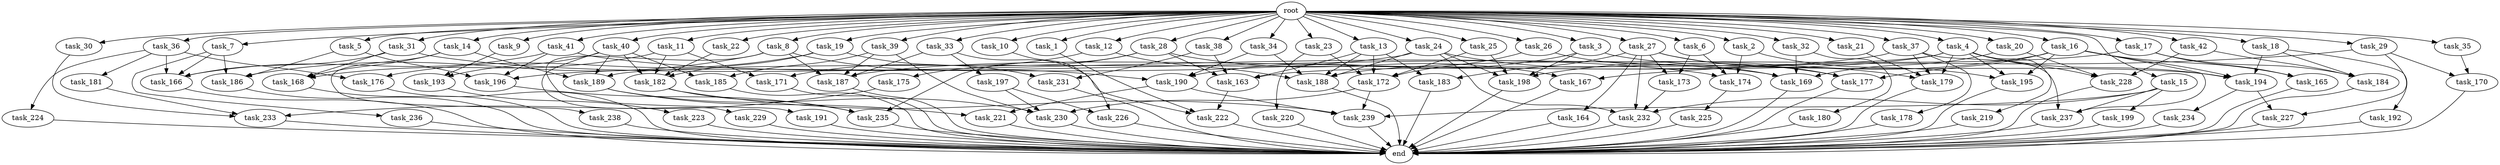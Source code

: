 digraph G {
  task_189 [size="1889785610.240000"];
  task_220 [size="5497558138.880000"];
  task_221 [size="9706626088.960001"];
  task_15 [size="10.240000"];
  task_229 [size="773094113.280000"];
  task_175 [size="773094113.280000"];
  task_9 [size="10.240000"];
  task_163 [size="2662879723.520000"];
  task_183 [size="1116691496.960000"];
  task_4 [size="10.240000"];
  task_179 [size="6098853560.320000"];
  task_166 [size="14259291422.720001"];
  task_13 [size="10.240000"];
  task_14 [size="10.240000"];
  task_174 [size="10050223472.639999"];
  task_3 [size="10.240000"];
  task_235 [size="8504035246.080000"];
  task_192 [size="2147483648.000000"];
  task_5 [size="10.240000"];
  task_169 [size="12197707120.639999"];
  task_199 [size="3092376453.120000"];
  task_20 [size="10.240000"];
  task_185 [size="1116691496.960000"];
  task_231 [size="2491081031.680000"];
  task_26 [size="10.240000"];
  task_28 [size="10.240000"];
  task_42 [size="10.240000"];
  task_233 [size="5239860101.120000"];
  task_2 [size="10.240000"];
  task_186 [size="4896262717.440001"];
  task_172 [size="8761733283.840000"];
  task_7 [size="10.240000"];
  task_176 [size="7645041786.880000"];
  task_25 [size="10.240000"];
  task_40 [size="10.240000"];
  task_21 [size="10.240000"];
  task_31 [size="10.240000"];
  task_188 [size="16664473108.480000"];
  task_232 [size="9620726743.040001"];
  task_191 [size="4209067950.080000"];
  task_23 [size="10.240000"];
  task_165 [size="9706626088.960001"];
  task_194 [size="13915694039.040001"];
  task_238 [size="343597383.680000"];
  task_193 [size="6270652252.160000"];
  task_237 [size="9363028705.280001"];
  task_224 [size="5497558138.880000"];
  task_29 [size="10.240000"];
  task_1 [size="10.240000"];
  task_197 [size="2147483648.000000"];
  task_195 [size="11768210391.040001"];
  task_173 [size="687194767.360000"];
  task_236 [size="343597383.680000"];
  task_223 [size="2147483648.000000"];
  task_198 [size="14431090114.559999"];
  task_184 [size="7129645711.360001"];
  task_24 [size="10.240000"];
  task_18 [size="10.240000"];
  task_181 [size="5497558138.880000"];
  task_167 [size="1116691496.960000"];
  task_226 [size="8418135900.160000"];
  task_170 [size="1717986918.400000"];
  task_32 [size="10.240000"];
  task_12 [size="10.240000"];
  task_230 [size="12970801233.920000"];
  task_22 [size="10.240000"];
  task_19 [size="10.240000"];
  task_41 [size="10.240000"];
  task_168 [size="11510512353.280001"];
  task_222 [size="11854109736.960001"];
  task_177 [size="8933531975.680000"];
  task_164 [size="343597383.680000"];
  task_16 [size="10.240000"];
  task_30 [size="10.240000"];
  task_39 [size="10.240000"];
  task_8 [size="10.240000"];
  task_34 [size="10.240000"];
  task_180 [size="343597383.680000"];
  root [size="0.000000"];
  task_17 [size="10.240000"];
  end [size="0.000000"];
  task_178 [size="773094113.280000"];
  task_10 [size="10.240000"];
  task_219 [size="773094113.280000"];
  task_27 [size="10.240000"];
  task_182 [size="16836271800.320000"];
  task_6 [size="10.240000"];
  task_37 [size="10.240000"];
  task_35 [size="10.240000"];
  task_33 [size="10.240000"];
  task_225 [size="8589934592.000000"];
  task_239 [size="19756849561.600002"];
  task_228 [size="7043746365.440001"];
  task_38 [size="10.240000"];
  task_234 [size="3092376453.120000"];
  task_196 [size="7645041786.880000"];
  task_190 [size="12799002542.080000"];
  task_171 [size="12455405158.400000"];
  task_187 [size="7473243095.040000"];
  task_11 [size="10.240000"];
  task_227 [size="3435973836.800000"];
  task_36 [size="10.240000"];

  task_189 -> task_221 [size="411041792.000000"];
  task_189 -> task_230 [size="411041792.000000"];
  task_220 -> end [size="1.000000"];
  task_221 -> end [size="1.000000"];
  task_15 -> task_239 [size="301989888.000000"];
  task_15 -> task_199 [size="301989888.000000"];
  task_15 -> task_237 [size="301989888.000000"];
  task_15 -> task_232 [size="301989888.000000"];
  task_229 -> end [size="1.000000"];
  task_175 -> task_233 [size="134217728.000000"];
  task_9 -> task_193 [size="536870912.000000"];
  task_163 -> task_222 [size="411041792.000000"];
  task_183 -> end [size="1.000000"];
  task_4 -> task_189 [size="75497472.000000"];
  task_4 -> task_219 [size="75497472.000000"];
  task_4 -> task_195 [size="75497472.000000"];
  task_4 -> task_179 [size="75497472.000000"];
  task_4 -> task_163 [size="75497472.000000"];
  task_4 -> task_228 [size="75497472.000000"];
  task_4 -> task_194 [size="75497472.000000"];
  task_179 -> end [size="1.000000"];
  task_166 -> end [size="1.000000"];
  task_13 -> task_188 [size="75497472.000000"];
  task_13 -> task_183 [size="75497472.000000"];
  task_13 -> task_172 [size="75497472.000000"];
  task_13 -> task_163 [size="75497472.000000"];
  task_14 -> task_168 [size="33554432.000000"];
  task_14 -> task_189 [size="33554432.000000"];
  task_14 -> task_238 [size="33554432.000000"];
  task_174 -> task_225 [size="838860800.000000"];
  task_3 -> task_198 [size="536870912.000000"];
  task_3 -> task_190 [size="536870912.000000"];
  task_3 -> task_194 [size="536870912.000000"];
  task_235 -> end [size="1.000000"];
  task_192 -> end [size="1.000000"];
  task_5 -> task_186 [size="33554432.000000"];
  task_5 -> task_196 [size="33554432.000000"];
  task_169 -> end [size="1.000000"];
  task_199 -> end [size="1.000000"];
  task_20 -> task_228 [size="536870912.000000"];
  task_20 -> task_169 [size="536870912.000000"];
  task_185 -> end [size="1.000000"];
  task_231 -> end [size="1.000000"];
  task_26 -> task_169 [size="209715200.000000"];
  task_26 -> task_172 [size="209715200.000000"];
  task_28 -> task_167 [size="75497472.000000"];
  task_28 -> task_235 [size="75497472.000000"];
  task_28 -> task_175 [size="75497472.000000"];
  task_28 -> task_163 [size="75497472.000000"];
  task_42 -> task_228 [size="75497472.000000"];
  task_42 -> task_184 [size="75497472.000000"];
  task_233 -> end [size="1.000000"];
  task_2 -> task_195 [size="536870912.000000"];
  task_2 -> task_174 [size="536870912.000000"];
  task_186 -> end [size="1.000000"];
  task_172 -> task_239 [size="411041792.000000"];
  task_172 -> task_230 [size="411041792.000000"];
  task_7 -> task_186 [size="33554432.000000"];
  task_7 -> task_166 [size="33554432.000000"];
  task_7 -> task_236 [size="33554432.000000"];
  task_176 -> end [size="1.000000"];
  task_25 -> task_198 [size="33554432.000000"];
  task_25 -> task_172 [size="33554432.000000"];
  task_40 -> task_189 [size="75497472.000000"];
  task_40 -> task_229 [size="75497472.000000"];
  task_40 -> task_182 [size="75497472.000000"];
  task_40 -> task_193 [size="75497472.000000"];
  task_40 -> task_185 [size="75497472.000000"];
  task_21 -> task_179 [size="411041792.000000"];
  task_31 -> task_168 [size="411041792.000000"];
  task_31 -> task_166 [size="411041792.000000"];
  task_31 -> task_174 [size="411041792.000000"];
  task_188 -> end [size="1.000000"];
  task_232 -> end [size="1.000000"];
  task_191 -> end [size="1.000000"];
  task_23 -> task_220 [size="536870912.000000"];
  task_23 -> task_172 [size="536870912.000000"];
  task_165 -> end [size="1.000000"];
  task_194 -> task_227 [size="301989888.000000"];
  task_194 -> task_234 [size="301989888.000000"];
  task_238 -> end [size="1.000000"];
  task_193 -> task_223 [size="209715200.000000"];
  task_237 -> end [size="1.000000"];
  task_224 -> end [size="1.000000"];
  task_29 -> task_167 [size="33554432.000000"];
  task_29 -> task_227 [size="33554432.000000"];
  task_29 -> task_170 [size="33554432.000000"];
  task_1 -> task_222 [size="536870912.000000"];
  task_197 -> task_226 [size="411041792.000000"];
  task_197 -> task_230 [size="411041792.000000"];
  task_195 -> end [size="1.000000"];
  task_173 -> task_232 [size="301989888.000000"];
  task_236 -> end [size="1.000000"];
  task_223 -> end [size="1.000000"];
  task_198 -> end [size="1.000000"];
  task_184 -> end [size="1.000000"];
  task_24 -> task_198 [size="301989888.000000"];
  task_24 -> task_188 [size="301989888.000000"];
  task_24 -> task_232 [size="301989888.000000"];
  task_24 -> task_177 [size="301989888.000000"];
  task_24 -> task_196 [size="301989888.000000"];
  task_18 -> task_192 [size="209715200.000000"];
  task_18 -> task_194 [size="209715200.000000"];
  task_18 -> task_184 [size="209715200.000000"];
  task_181 -> task_233 [size="75497472.000000"];
  task_167 -> end [size="1.000000"];
  task_226 -> end [size="1.000000"];
  task_170 -> end [size="1.000000"];
  task_32 -> task_180 [size="33554432.000000"];
  task_32 -> task_169 [size="33554432.000000"];
  task_12 -> task_188 [size="536870912.000000"];
  task_12 -> task_171 [size="536870912.000000"];
  task_230 -> end [size="1.000000"];
  task_22 -> task_182 [size="679477248.000000"];
  task_19 -> task_231 [size="209715200.000000"];
  task_19 -> task_176 [size="209715200.000000"];
  task_19 -> task_182 [size="209715200.000000"];
  task_41 -> task_196 [size="411041792.000000"];
  task_41 -> task_169 [size="411041792.000000"];
  task_41 -> task_166 [size="411041792.000000"];
  task_168 -> end [size="1.000000"];
  task_222 -> end [size="1.000000"];
  task_177 -> end [size="1.000000"];
  task_164 -> end [size="1.000000"];
  task_16 -> task_198 [size="536870912.000000"];
  task_16 -> task_165 [size="536870912.000000"];
  task_16 -> task_195 [size="536870912.000000"];
  task_16 -> task_177 [size="536870912.000000"];
  task_16 -> task_194 [size="536870912.000000"];
  task_16 -> task_237 [size="536870912.000000"];
  task_30 -> task_233 [size="301989888.000000"];
  task_39 -> task_185 [size="33554432.000000"];
  task_39 -> task_230 [size="33554432.000000"];
  task_39 -> task_187 [size="33554432.000000"];
  task_8 -> task_186 [size="411041792.000000"];
  task_8 -> task_190 [size="411041792.000000"];
  task_8 -> task_191 [size="411041792.000000"];
  task_8 -> task_187 [size="411041792.000000"];
  task_34 -> task_188 [size="301989888.000000"];
  task_34 -> task_190 [size="301989888.000000"];
  task_180 -> end [size="1.000000"];
  root -> task_39 [size="1.000000"];
  root -> task_26 [size="1.000000"];
  root -> task_8 [size="1.000000"];
  root -> task_34 [size="1.000000"];
  root -> task_28 [size="1.000000"];
  root -> task_15 [size="1.000000"];
  root -> task_2 [size="1.000000"];
  root -> task_17 [size="1.000000"];
  root -> task_9 [size="1.000000"];
  root -> task_6 [size="1.000000"];
  root -> task_40 [size="1.000000"];
  root -> task_10 [size="1.000000"];
  root -> task_27 [size="1.000000"];
  root -> task_7 [size="1.000000"];
  root -> task_4 [size="1.000000"];
  root -> task_24 [size="1.000000"];
  root -> task_25 [size="1.000000"];
  root -> task_18 [size="1.000000"];
  root -> task_33 [size="1.000000"];
  root -> task_35 [size="1.000000"];
  root -> task_13 [size="1.000000"];
  root -> task_31 [size="1.000000"];
  root -> task_14 [size="1.000000"];
  root -> task_1 [size="1.000000"];
  root -> task_23 [size="1.000000"];
  root -> task_11 [size="1.000000"];
  root -> task_3 [size="1.000000"];
  root -> task_37 [size="1.000000"];
  root -> task_20 [size="1.000000"];
  root -> task_29 [size="1.000000"];
  root -> task_32 [size="1.000000"];
  root -> task_5 [size="1.000000"];
  root -> task_12 [size="1.000000"];
  root -> task_38 [size="1.000000"];
  root -> task_22 [size="1.000000"];
  root -> task_19 [size="1.000000"];
  root -> task_41 [size="1.000000"];
  root -> task_36 [size="1.000000"];
  root -> task_21 [size="1.000000"];
  root -> task_16 [size="1.000000"];
  root -> task_42 [size="1.000000"];
  root -> task_30 [size="1.000000"];
  task_17 -> task_188 [size="411041792.000000"];
  task_17 -> task_165 [size="411041792.000000"];
  task_17 -> task_184 [size="411041792.000000"];
  task_178 -> end [size="1.000000"];
  task_10 -> task_226 [size="411041792.000000"];
  task_219 -> end [size="1.000000"];
  task_27 -> task_232 [size="33554432.000000"];
  task_27 -> task_183 [size="33554432.000000"];
  task_27 -> task_173 [size="33554432.000000"];
  task_27 -> task_179 [size="33554432.000000"];
  task_27 -> task_177 [size="33554432.000000"];
  task_27 -> task_164 [size="33554432.000000"];
  task_182 -> task_239 [size="679477248.000000"];
  task_182 -> task_235 [size="679477248.000000"];
  task_6 -> task_174 [size="33554432.000000"];
  task_6 -> task_173 [size="33554432.000000"];
  task_37 -> task_178 [size="75497472.000000"];
  task_37 -> task_179 [size="75497472.000000"];
  task_37 -> task_237 [size="75497472.000000"];
  task_37 -> task_187 [size="75497472.000000"];
  task_35 -> task_170 [size="134217728.000000"];
  task_33 -> task_197 [size="209715200.000000"];
  task_33 -> task_222 [size="209715200.000000"];
  task_33 -> task_187 [size="209715200.000000"];
  task_225 -> end [size="1.000000"];
  task_239 -> end [size="1.000000"];
  task_228 -> end [size="1.000000"];
  task_38 -> task_231 [size="33554432.000000"];
  task_38 -> task_163 [size="33554432.000000"];
  task_234 -> end [size="1.000000"];
  task_196 -> task_235 [size="75497472.000000"];
  task_190 -> task_239 [size="536870912.000000"];
  task_190 -> task_221 [size="536870912.000000"];
  task_171 -> end [size="1.000000"];
  task_187 -> end [size="1.000000"];
  task_11 -> task_168 [size="679477248.000000"];
  task_11 -> task_182 [size="679477248.000000"];
  task_11 -> task_171 [size="679477248.000000"];
  task_227 -> end [size="1.000000"];
  task_36 -> task_176 [size="536870912.000000"];
  task_36 -> task_224 [size="536870912.000000"];
  task_36 -> task_166 [size="536870912.000000"];
  task_36 -> task_181 [size="536870912.000000"];
}
